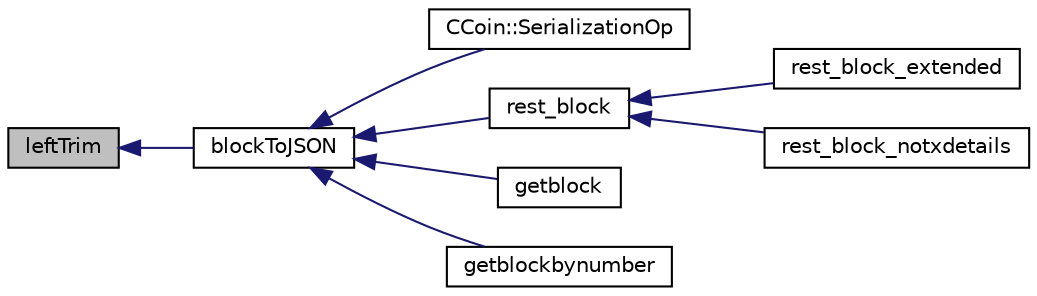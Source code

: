 digraph "leftTrim"
{
  edge [fontname="Helvetica",fontsize="10",labelfontname="Helvetica",labelfontsize="10"];
  node [fontname="Helvetica",fontsize="10",shape=record];
  rankdir="LR";
  Node4826 [label="leftTrim",height=0.2,width=0.4,color="black", fillcolor="grey75", style="filled", fontcolor="black"];
  Node4826 -> Node4827 [dir="back",color="midnightblue",fontsize="10",style="solid",fontname="Helvetica"];
  Node4827 [label="blockToJSON",height=0.2,width=0.4,color="black", fillcolor="white", style="filled",URL="$d0/d47/rpcblockchain_8cpp.html#a414df5de934bac4418f19c9293f63dad"];
  Node4827 -> Node4828 [dir="back",color="midnightblue",fontsize="10",style="solid",fontname="Helvetica"];
  Node4828 [label="CCoin::SerializationOp",height=0.2,width=0.4,color="black", fillcolor="white", style="filled",URL="$d6/d99/struct_c_coin.html#a2a0a2532bdacb03b087b3b0a400830ec"];
  Node4827 -> Node4829 [dir="back",color="midnightblue",fontsize="10",style="solid",fontname="Helvetica"];
  Node4829 [label="rest_block",height=0.2,width=0.4,color="black", fillcolor="white", style="filled",URL="$d8/d04/rest_8cpp.html#a99e4aae76e1b90f996cf7c24b5281464"];
  Node4829 -> Node4830 [dir="back",color="midnightblue",fontsize="10",style="solid",fontname="Helvetica"];
  Node4830 [label="rest_block_extended",height=0.2,width=0.4,color="black", fillcolor="white", style="filled",URL="$d8/d04/rest_8cpp.html#af08858ee3c5d6236db44a62c423e0c0e"];
  Node4829 -> Node4831 [dir="back",color="midnightblue",fontsize="10",style="solid",fontname="Helvetica"];
  Node4831 [label="rest_block_notxdetails",height=0.2,width=0.4,color="black", fillcolor="white", style="filled",URL="$d8/d04/rest_8cpp.html#acf422a3f71f1fd9963d6c65517bbb654"];
  Node4827 -> Node4832 [dir="back",color="midnightblue",fontsize="10",style="solid",fontname="Helvetica"];
  Node4832 [label="getblock",height=0.2,width=0.4,color="black", fillcolor="white", style="filled",URL="$d0/d47/rpcblockchain_8cpp.html#a63608cf1bb275120194c3b4e070af3d7"];
  Node4827 -> Node4833 [dir="back",color="midnightblue",fontsize="10",style="solid",fontname="Helvetica"];
  Node4833 [label="getblockbynumber",height=0.2,width=0.4,color="black", fillcolor="white", style="filled",URL="$d0/d47/rpcblockchain_8cpp.html#a4039f7b3e313c63b81c98e3fc479a117"];
}
